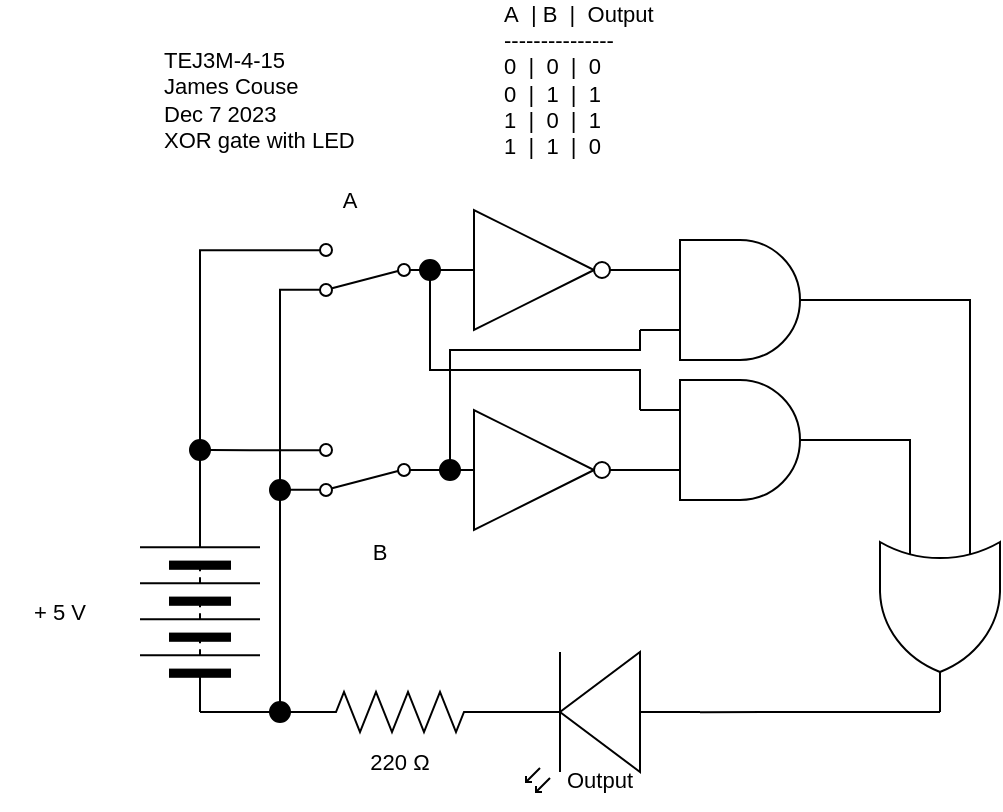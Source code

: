 <mxfile>
    <diagram id="voRThPeKLmp_nt6nkguu" name="Page-1">
        <mxGraphModel dx="1072" dy="599" grid="1" gridSize="10" guides="1" tooltips="1" connect="1" arrows="1" fold="1" page="1" pageScale="1" pageWidth="827" pageHeight="1169" math="0" shadow="0">
            <root>
                <mxCell id="0"/>
                <mxCell id="1" parent="0"/>
                <mxCell id="82" style="edgeStyle=orthogonalEdgeStyle;shape=connector;rounded=0;html=1;exitX=0;exitY=0.5;exitDx=0;exitDy=0;entryX=0;entryY=0.5;entryDx=0;entryDy=0;labelBackgroundColor=default;strokeColor=default;fontFamily=Helvetica;fontSize=11;fontColor=default;endArrow=none;endFill=0;" parent="1" source="2" target="79" edge="1">
                    <mxGeometry relative="1" as="geometry">
                        <Array as="points">
                            <mxPoint x="260" y="481"/>
                            <mxPoint x="260" y="481"/>
                        </Array>
                    </mxGeometry>
                </mxCell>
                <mxCell id="2" value="" style="pointerEvents=1;verticalLabelPosition=bottom;shadow=0;dashed=0;align=center;html=1;verticalAlign=top;shape=mxgraph.electrical.miscellaneous.batteryStack;rotation=-90;" parent="1" vertex="1">
                    <mxGeometry x="190" y="401" width="100" height="60" as="geometry"/>
                </mxCell>
                <mxCell id="4" value="" style="verticalLabelPosition=bottom;shadow=0;dashed=0;align=center;html=1;verticalAlign=top;shape=mxgraph.electrical.opto_electronics.led_2;pointerEvents=1;rotation=-180;" parent="1" vertex="1">
                    <mxGeometry x="390" y="451" width="100" height="70" as="geometry"/>
                </mxCell>
                <mxCell id="10" value="+ 5 V" style="text;strokeColor=none;align=center;fillColor=none;html=1;verticalAlign=middle;whiteSpace=wrap;rounded=0;fontFamily=Helvetica;fontSize=11;fontColor=default;" parent="1" vertex="1">
                    <mxGeometry x="140" y="416" width="60" height="30" as="geometry"/>
                </mxCell>
                <mxCell id="11" value="TEJ3M-4-15&lt;br&gt;James Couse&lt;br&gt;Dec 7 2023&lt;br&gt;XOR gate with LED" style="text;strokeColor=none;align=left;fillColor=none;html=1;verticalAlign=middle;whiteSpace=wrap;rounded=0;fontFamily=Helvetica;fontSize=11;fontColor=default;" parent="1" vertex="1">
                    <mxGeometry x="220" y="160" width="130" height="30" as="geometry"/>
                </mxCell>
                <mxCell id="76" style="edgeStyle=orthogonalEdgeStyle;shape=connector;rounded=0;html=1;exitX=1;exitY=0.88;exitDx=0;exitDy=0;entryX=1;entryY=0.5;entryDx=0;entryDy=0;labelBackgroundColor=default;strokeColor=default;fontFamily=Helvetica;fontSize=11;fontColor=default;endArrow=none;endFill=0;" parent="1" source="13" target="68" edge="1">
                    <mxGeometry relative="1" as="geometry"/>
                </mxCell>
                <mxCell id="93" style="edgeStyle=none;html=1;exitX=1;exitY=0.12;exitDx=0;exitDy=0;" edge="1" parent="1" source="13">
                    <mxGeometry relative="1" as="geometry">
                        <mxPoint x="285.056" y="369.833" as="targetPoint"/>
                    </mxGeometry>
                </mxCell>
                <mxCell id="13" value="" style="shape=mxgraph.electrical.electro-mechanical.twoWaySwitch;aspect=fixed;elSwitchState=2;rotation=-180;flipV=0;" parent="1" vertex="1">
                    <mxGeometry x="285" y="347" width="75" height="26" as="geometry"/>
                </mxCell>
                <mxCell id="20" value="&lt;div&gt;A&amp;nbsp; | B&amp;nbsp; |&amp;nbsp; Output&lt;/div&gt;&lt;div&gt;---------------&lt;/div&gt;&lt;div&gt;0&amp;nbsp; |&amp;nbsp; 0&amp;nbsp; |&amp;nbsp; 0&lt;/div&gt;&lt;div&gt;0&amp;nbsp; |&amp;nbsp; 1&amp;nbsp; |&amp;nbsp; 1&lt;/div&gt;&lt;div&gt;1&amp;nbsp; |&amp;nbsp; 0&amp;nbsp; |&amp;nbsp; 1&lt;/div&gt;&lt;div&gt;1&amp;nbsp; |&amp;nbsp; 1&amp;nbsp; |&amp;nbsp; 0&lt;/div&gt;" style="text;strokeColor=none;align=left;fillColor=none;html=1;verticalAlign=middle;whiteSpace=wrap;rounded=0;fontFamily=Helvetica;fontSize=11;fontColor=default;" parent="1" vertex="1">
                    <mxGeometry x="390" y="150" width="80" height="30" as="geometry"/>
                </mxCell>
                <mxCell id="21" value="B" style="text;strokeColor=none;align=center;fillColor=none;html=1;verticalAlign=middle;whiteSpace=wrap;rounded=0;fontFamily=Helvetica;fontSize=11;fontColor=default;" parent="1" vertex="1">
                    <mxGeometry x="300" y="386" width="60" height="30" as="geometry"/>
                </mxCell>
                <mxCell id="22" value="Output" style="text;strokeColor=none;align=center;fillColor=none;html=1;verticalAlign=middle;whiteSpace=wrap;rounded=0;fontFamily=Helvetica;fontSize=11;fontColor=default;" parent="1" vertex="1">
                    <mxGeometry x="410" y="500" width="60" height="30" as="geometry"/>
                </mxCell>
                <mxCell id="30" value="220 Ω" style="text;strokeColor=none;align=center;fillColor=none;html=1;verticalAlign=middle;whiteSpace=wrap;rounded=0;fontFamily=Helvetica;fontSize=11;fontColor=default;" parent="1" vertex="1">
                    <mxGeometry x="310" y="491" width="60" height="30" as="geometry"/>
                </mxCell>
                <mxCell id="36" value="" style="shape=mxgraph.electrical.electro-mechanical.twoWaySwitch;aspect=fixed;elSwitchState=2;rotation=-180;" parent="1" vertex="1">
                    <mxGeometry x="285" y="247" width="75" height="26" as="geometry"/>
                </mxCell>
                <mxCell id="81" style="edgeStyle=orthogonalEdgeStyle;shape=connector;rounded=0;html=1;exitX=1;exitY=0.5;exitDx=0;exitDy=0;exitPerimeter=0;entryX=1;entryY=0.5;entryDx=0;entryDy=0;labelBackgroundColor=default;strokeColor=default;fontFamily=Helvetica;fontSize=11;fontColor=default;endArrow=none;endFill=0;" parent="1" source="48" target="79" edge="1">
                    <mxGeometry relative="1" as="geometry"/>
                </mxCell>
                <mxCell id="48" value="" style="pointerEvents=1;verticalLabelPosition=bottom;shadow=0;dashed=0;align=center;html=1;verticalAlign=top;shape=mxgraph.electrical.resistors.resistor_2;rotation=-180;" parent="1" vertex="1">
                    <mxGeometry x="290" y="471" width="100" height="20" as="geometry"/>
                </mxCell>
                <mxCell id="54" value="A" style="text;strokeColor=none;align=center;fillColor=none;html=1;verticalAlign=middle;whiteSpace=wrap;rounded=0;fontFamily=Helvetica;fontSize=11;fontColor=default;" parent="1" vertex="1">
                    <mxGeometry x="285" y="210" width="60" height="30" as="geometry"/>
                </mxCell>
                <mxCell id="59" value="" style="verticalLabelPosition=bottom;shadow=0;dashed=0;align=center;html=1;verticalAlign=top;shape=mxgraph.electrical.logic_gates.inverter_2" parent="1" vertex="1">
                    <mxGeometry x="360" y="230" width="100" height="60" as="geometry"/>
                </mxCell>
                <mxCell id="61" value="" style="verticalLabelPosition=bottom;shadow=0;dashed=0;align=center;html=1;verticalAlign=top;shape=mxgraph.electrical.logic_gates.inverter_2" parent="1" vertex="1">
                    <mxGeometry x="360" y="330" width="100" height="60" as="geometry"/>
                </mxCell>
                <mxCell id="72" style="edgeStyle=orthogonalEdgeStyle;shape=connector;rounded=0;html=1;exitX=1;exitY=0.5;exitDx=0;exitDy=0;exitPerimeter=0;entryX=0;entryY=0.75;entryDx=0;entryDy=0;entryPerimeter=0;labelBackgroundColor=default;strokeColor=default;fontFamily=Helvetica;fontSize=11;fontColor=default;endArrow=none;endFill=0;" parent="1" source="62" target="71" edge="1">
                    <mxGeometry relative="1" as="geometry"/>
                </mxCell>
                <mxCell id="62" value="" style="verticalLabelPosition=bottom;shadow=0;dashed=0;align=center;html=1;verticalAlign=top;shape=mxgraph.electrical.logic_gates.logic_gate;operation=and;" parent="1" vertex="1">
                    <mxGeometry x="460" y="315" width="100" height="60" as="geometry"/>
                </mxCell>
                <mxCell id="73" style="edgeStyle=orthogonalEdgeStyle;shape=connector;rounded=0;html=1;exitX=1;exitY=0.5;exitDx=0;exitDy=0;exitPerimeter=0;entryX=0;entryY=0.25;entryDx=0;entryDy=0;entryPerimeter=0;labelBackgroundColor=default;strokeColor=default;fontFamily=Helvetica;fontSize=11;fontColor=default;endArrow=none;endFill=0;" parent="1" source="65" target="71" edge="1">
                    <mxGeometry relative="1" as="geometry"/>
                </mxCell>
                <mxCell id="65" value="" style="verticalLabelPosition=bottom;shadow=0;dashed=0;align=center;html=1;verticalAlign=top;shape=mxgraph.electrical.logic_gates.logic_gate;operation=and;" parent="1" vertex="1">
                    <mxGeometry x="460" y="245" width="100" height="60" as="geometry"/>
                </mxCell>
                <mxCell id="77" style="edgeStyle=orthogonalEdgeStyle;shape=connector;rounded=0;html=1;exitX=0.5;exitY=1;exitDx=0;exitDy=0;entryX=1;entryY=0.5;entryDx=0;entryDy=0;labelBackgroundColor=default;strokeColor=default;fontFamily=Helvetica;fontSize=11;fontColor=default;endArrow=none;endFill=0;" parent="1" source="68" target="2" edge="1">
                    <mxGeometry relative="1" as="geometry"/>
                </mxCell>
                <mxCell id="78" style="edgeStyle=orthogonalEdgeStyle;shape=connector;rounded=0;html=1;exitX=0.5;exitY=0;exitDx=0;exitDy=0;entryX=1;entryY=0.88;entryDx=0;entryDy=0;labelBackgroundColor=default;strokeColor=default;fontFamily=Helvetica;fontSize=11;fontColor=default;endArrow=none;endFill=0;" parent="1" source="68" target="36" edge="1">
                    <mxGeometry relative="1" as="geometry"/>
                </mxCell>
                <mxCell id="68" value="" style="ellipse;whiteSpace=wrap;html=1;aspect=fixed;fontFamily=Helvetica;fontSize=11;fontColor=default;strokeColor=#000000;fillColor=#000000;" parent="1" vertex="1">
                    <mxGeometry x="235" y="345" width="10" height="10" as="geometry"/>
                </mxCell>
                <mxCell id="74" style="edgeStyle=orthogonalEdgeStyle;shape=connector;rounded=0;html=1;exitX=1;exitY=0.5;exitDx=0;exitDy=0;exitPerimeter=0;entryX=0;entryY=0.57;entryDx=0;entryDy=0;entryPerimeter=0;labelBackgroundColor=default;strokeColor=default;fontFamily=Helvetica;fontSize=11;fontColor=default;endArrow=none;endFill=0;" parent="1" source="71" target="4" edge="1">
                    <mxGeometry relative="1" as="geometry">
                        <Array as="points">
                            <mxPoint x="570" y="481"/>
                            <mxPoint x="570" y="481"/>
                        </Array>
                    </mxGeometry>
                </mxCell>
                <mxCell id="71" value="" style="verticalLabelPosition=bottom;shadow=0;dashed=0;align=center;html=1;verticalAlign=top;shape=mxgraph.electrical.logic_gates.logic_gate;operation=or;fontFamily=Helvetica;fontSize=11;fontColor=default;rotation=90;" parent="1" vertex="1">
                    <mxGeometry x="560" y="401" width="100" height="60" as="geometry"/>
                </mxCell>
                <mxCell id="79" value="" style="ellipse;whiteSpace=wrap;html=1;aspect=fixed;fontFamily=Helvetica;fontSize=11;fontColor=default;strokeColor=#000000;fillColor=#000000;" parent="1" vertex="1">
                    <mxGeometry x="275" y="476" width="10" height="10" as="geometry"/>
                </mxCell>
                <mxCell id="90" style="edgeStyle=orthogonalEdgeStyle;shape=connector;rounded=0;html=1;exitX=0.5;exitY=0;exitDx=0;exitDy=0;entryX=0;entryY=0.75;entryDx=0;entryDy=0;entryPerimeter=0;labelBackgroundColor=default;strokeColor=default;fontFamily=Helvetica;fontSize=11;fontColor=default;endArrow=none;endFill=0;" parent="1" source="89" target="65" edge="1">
                    <mxGeometry relative="1" as="geometry">
                        <Array as="points">
                            <mxPoint x="365" y="300"/>
                            <mxPoint x="460" y="300"/>
                        </Array>
                    </mxGeometry>
                </mxCell>
                <mxCell id="89" value="" style="ellipse;whiteSpace=wrap;html=1;aspect=fixed;fontFamily=Helvetica;fontSize=11;fontColor=default;strokeColor=#000000;fillColor=#000000;" parent="1" vertex="1">
                    <mxGeometry x="360" y="355" width="10" height="10" as="geometry"/>
                </mxCell>
                <mxCell id="92" style="edgeStyle=orthogonalEdgeStyle;shape=connector;rounded=0;html=1;exitX=0.5;exitY=1;exitDx=0;exitDy=0;entryX=0;entryY=0.25;entryDx=0;entryDy=0;entryPerimeter=0;labelBackgroundColor=default;strokeColor=default;fontFamily=Helvetica;fontSize=11;fontColor=default;endArrow=none;endFill=0;" parent="1" source="91" target="62" edge="1">
                    <mxGeometry relative="1" as="geometry">
                        <Array as="points">
                            <mxPoint x="355" y="310"/>
                            <mxPoint x="460" y="310"/>
                        </Array>
                    </mxGeometry>
                </mxCell>
                <mxCell id="91" value="" style="ellipse;whiteSpace=wrap;html=1;aspect=fixed;fontFamily=Helvetica;fontSize=11;fontColor=default;strokeColor=#000000;fillColor=#000000;" parent="1" vertex="1">
                    <mxGeometry x="350" y="255" width="10" height="10" as="geometry"/>
                </mxCell>
                <mxCell id="95" value="" style="edgeStyle=orthogonalEdgeStyle;shape=connector;rounded=0;html=1;exitX=1;exitY=0.12;exitDx=0;exitDy=0;labelBackgroundColor=default;strokeColor=default;fontFamily=Helvetica;fontSize=11;fontColor=default;endArrow=none;endFill=0;" edge="1" parent="1" source="36" target="94">
                    <mxGeometry relative="1" as="geometry">
                        <mxPoint x="280" y="480" as="targetPoint"/>
                        <Array as="points">
                            <mxPoint x="280" y="270"/>
                        </Array>
                        <mxPoint x="285" y="269.88" as="sourcePoint"/>
                    </mxGeometry>
                </mxCell>
                <mxCell id="96" style="edgeStyle=none;html=1;exitX=0.5;exitY=1;exitDx=0;exitDy=0;endArrow=none;endFill=0;" edge="1" parent="1" source="94" target="79">
                    <mxGeometry relative="1" as="geometry"/>
                </mxCell>
                <mxCell id="94" value="" style="ellipse;whiteSpace=wrap;html=1;aspect=fixed;fontFamily=Helvetica;fontSize=11;fontColor=default;strokeColor=#000000;fillColor=#000000;" vertex="1" parent="1">
                    <mxGeometry x="275" y="365" width="10" height="10" as="geometry"/>
                </mxCell>
            </root>
        </mxGraphModel>
    </diagram>
</mxfile>